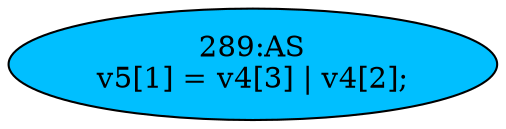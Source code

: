 strict digraph "" {
	node [label="\N"];
	"289:AS"	 [ast="<pyverilog.vparser.ast.Assign object at 0x7f407842bd50>",
		def_var="['v5']",
		fillcolor=deepskyblue,
		label="289:AS
v5[1] = v4[3] | v4[2];",
		statements="[]",
		style=filled,
		typ=Assign,
		use_var="['v4', 'v4']"];
}
